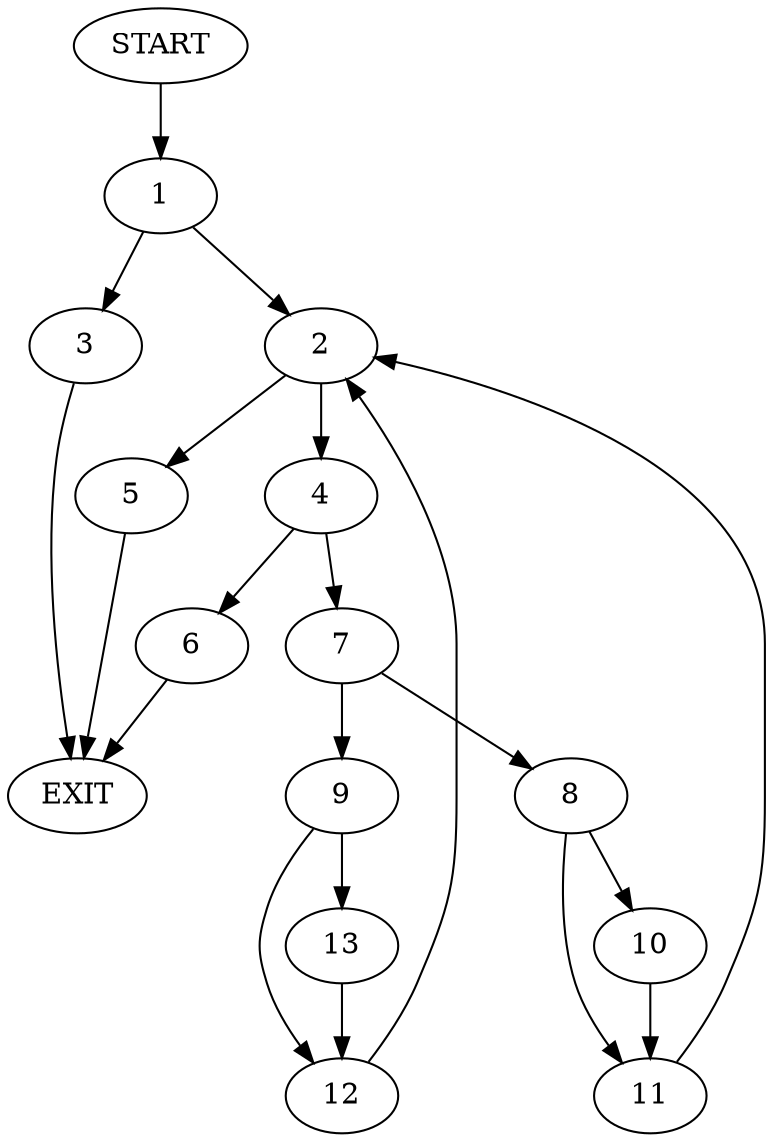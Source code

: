 digraph {
0 [label="START"]
14 [label="EXIT"]
0 -> 1
1 -> 2
1 -> 3
2 -> 4
2 -> 5
3 -> 14
4 -> 6
4 -> 7
5 -> 14
6 -> 14
7 -> 8
7 -> 9
8 -> 10
8 -> 11
9 -> 12
9 -> 13
13 -> 12
12 -> 2
11 -> 2
10 -> 11
}
